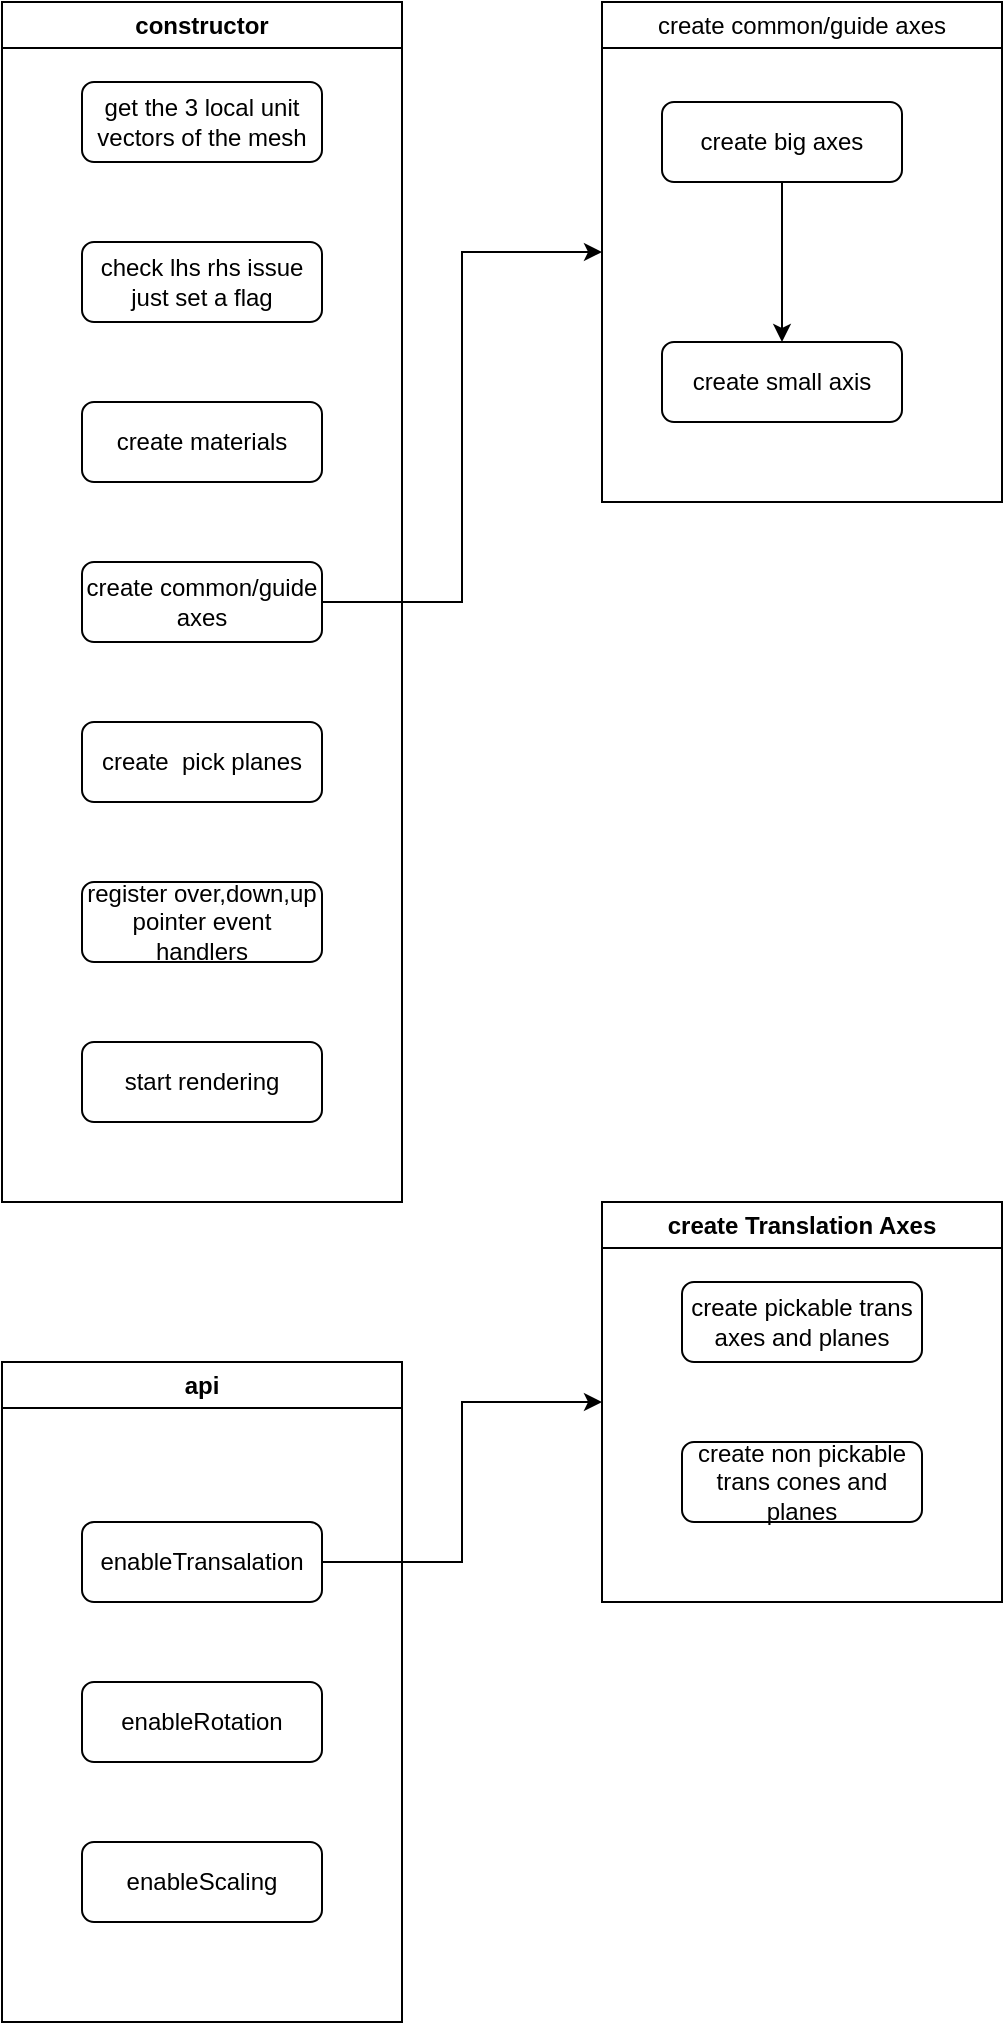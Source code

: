 <mxfile version="20.8.3" type="device"><diagram id="C5RBs43oDa-KdzZeNtuy" name="Page-1"><mxGraphModel dx="1232" dy="1114" grid="1" gridSize="10" guides="1" tooltips="1" connect="1" arrows="1" fold="1" page="1" pageScale="1" pageWidth="827" pageHeight="1169" math="0" shadow="0"><root><mxCell id="WIyWlLk6GJQsqaUBKTNV-0"/><mxCell id="WIyWlLk6GJQsqaUBKTNV-1" parent="WIyWlLk6GJQsqaUBKTNV-0"/><mxCell id="WIyWlLk6GJQsqaUBKTNV-3" value="get the 3 local unit vectors of the mesh" style="rounded=1;whiteSpace=wrap;html=1;fontSize=12;glass=0;strokeWidth=1;shadow=0;" parent="WIyWlLk6GJQsqaUBKTNV-1" vertex="1"><mxGeometry x="160" y="80" width="120" height="40" as="geometry"/></mxCell><mxCell id="Q58g0yEyhoz-61A2swV4-15" style="edgeStyle=orthogonalEdgeStyle;rounded=0;orthogonalLoop=1;jettySize=auto;html=1;entryX=0;entryY=0.5;entryDx=0;entryDy=0;" edge="1" parent="WIyWlLk6GJQsqaUBKTNV-1" source="Q58g0yEyhoz-61A2swV4-1" target="Q58g0yEyhoz-61A2swV4-14"><mxGeometry relative="1" as="geometry"/></mxCell><mxCell id="Q58g0yEyhoz-61A2swV4-13" value="constructor" style="swimlane;whiteSpace=wrap;html=1;" vertex="1" parent="WIyWlLk6GJQsqaUBKTNV-1"><mxGeometry x="120" y="40" width="200" height="600" as="geometry"/></mxCell><mxCell id="Q58g0yEyhoz-61A2swV4-2" value="create&amp;nbsp; pick planes" style="rounded=1;whiteSpace=wrap;html=1;fontSize=12;glass=0;strokeWidth=1;shadow=0;" vertex="1" parent="Q58g0yEyhoz-61A2swV4-13"><mxGeometry x="40" y="360" width="120" height="40" as="geometry"/></mxCell><mxCell id="Q58g0yEyhoz-61A2swV4-3" value="register over,down,up pointer event handlers" style="rounded=1;whiteSpace=wrap;html=1;fontSize=12;glass=0;strokeWidth=1;shadow=0;" vertex="1" parent="Q58g0yEyhoz-61A2swV4-13"><mxGeometry x="40" y="440" width="120" height="40" as="geometry"/></mxCell><mxCell id="Q58g0yEyhoz-61A2swV4-4" value="start rendering" style="rounded=1;whiteSpace=wrap;html=1;fontSize=12;glass=0;strokeWidth=1;shadow=0;" vertex="1" parent="Q58g0yEyhoz-61A2swV4-13"><mxGeometry x="40" y="520" width="120" height="40" as="geometry"/></mxCell><mxCell id="Q58g0yEyhoz-61A2swV4-0" value="create materials" style="rounded=1;whiteSpace=wrap;html=1;fontSize=12;glass=0;strokeWidth=1;shadow=0;" vertex="1" parent="Q58g0yEyhoz-61A2swV4-13"><mxGeometry x="40" y="200" width="120" height="40" as="geometry"/></mxCell><mxCell id="WIyWlLk6GJQsqaUBKTNV-7" value="check lhs rhs issue&lt;br&gt;just set a flag" style="rounded=1;whiteSpace=wrap;html=1;fontSize=12;glass=0;strokeWidth=1;shadow=0;" parent="Q58g0yEyhoz-61A2swV4-13" vertex="1"><mxGeometry x="40" y="120" width="120" height="40" as="geometry"/></mxCell><mxCell id="Q58g0yEyhoz-61A2swV4-1" value="create common/guide axes" style="rounded=1;whiteSpace=wrap;html=1;fontSize=12;glass=0;strokeWidth=1;shadow=0;" vertex="1" parent="Q58g0yEyhoz-61A2swV4-13"><mxGeometry x="40" y="280" width="120" height="40" as="geometry"/></mxCell><mxCell id="Q58g0yEyhoz-61A2swV4-14" value="&lt;span style=&quot;font-weight: 400;&quot;&gt;create common/guide axes&lt;/span&gt;" style="swimlane;whiteSpace=wrap;html=1;" vertex="1" parent="WIyWlLk6GJQsqaUBKTNV-1"><mxGeometry x="420" y="40" width="200" height="250" as="geometry"/></mxCell><mxCell id="Q58g0yEyhoz-61A2swV4-6" value="create big axes" style="rounded=1;whiteSpace=wrap;html=1;fontSize=12;glass=0;strokeWidth=1;shadow=0;" vertex="1" parent="Q58g0yEyhoz-61A2swV4-14"><mxGeometry x="30" y="50" width="120" height="40" as="geometry"/></mxCell><mxCell id="Q58g0yEyhoz-61A2swV4-7" value="create small axis" style="rounded=1;whiteSpace=wrap;html=1;fontSize=12;glass=0;strokeWidth=1;shadow=0;" vertex="1" parent="Q58g0yEyhoz-61A2swV4-14"><mxGeometry x="30" y="170" width="120" height="40" as="geometry"/></mxCell><mxCell id="Q58g0yEyhoz-61A2swV4-11" style="edgeStyle=orthogonalEdgeStyle;rounded=0;orthogonalLoop=1;jettySize=auto;html=1;entryX=0.5;entryY=0;entryDx=0;entryDy=0;" edge="1" parent="Q58g0yEyhoz-61A2swV4-14" source="Q58g0yEyhoz-61A2swV4-6" target="Q58g0yEyhoz-61A2swV4-7"><mxGeometry relative="1" as="geometry"/></mxCell><mxCell id="Q58g0yEyhoz-61A2swV4-16" value="api" style="swimlane;whiteSpace=wrap;html=1;" vertex="1" parent="WIyWlLk6GJQsqaUBKTNV-1"><mxGeometry x="120" y="720" width="200" height="330" as="geometry"/></mxCell><mxCell id="Q58g0yEyhoz-61A2swV4-17" value="enableTransalation" style="rounded=1;whiteSpace=wrap;html=1;fontSize=12;glass=0;strokeWidth=1;shadow=0;" vertex="1" parent="Q58g0yEyhoz-61A2swV4-16"><mxGeometry x="40" y="80" width="120" height="40" as="geometry"/></mxCell><mxCell id="Q58g0yEyhoz-61A2swV4-18" value="enableRotation" style="rounded=1;whiteSpace=wrap;html=1;fontSize=12;glass=0;strokeWidth=1;shadow=0;" vertex="1" parent="Q58g0yEyhoz-61A2swV4-16"><mxGeometry x="40" y="160" width="120" height="40" as="geometry"/></mxCell><mxCell id="Q58g0yEyhoz-61A2swV4-19" value="enableScaling" style="rounded=1;whiteSpace=wrap;html=1;fontSize=12;glass=0;strokeWidth=1;shadow=0;" vertex="1" parent="Q58g0yEyhoz-61A2swV4-16"><mxGeometry x="40" y="240" width="120" height="40" as="geometry"/></mxCell><mxCell id="Q58g0yEyhoz-61A2swV4-20" value="create Translation Axes" style="swimlane;whiteSpace=wrap;html=1;" vertex="1" parent="WIyWlLk6GJQsqaUBKTNV-1"><mxGeometry x="420" y="640" width="200" height="200" as="geometry"/></mxCell><mxCell id="Q58g0yEyhoz-61A2swV4-21" value="create pickable trans axes and planes" style="rounded=1;whiteSpace=wrap;html=1;fontSize=12;glass=0;strokeWidth=1;shadow=0;" vertex="1" parent="Q58g0yEyhoz-61A2swV4-20"><mxGeometry x="40" y="40" width="120" height="40" as="geometry"/></mxCell><mxCell id="Q58g0yEyhoz-61A2swV4-23" value="create non pickable trans cones and planes" style="rounded=1;whiteSpace=wrap;html=1;fontSize=12;glass=0;strokeWidth=1;shadow=0;" vertex="1" parent="Q58g0yEyhoz-61A2swV4-20"><mxGeometry x="40" y="120" width="120" height="40" as="geometry"/></mxCell><mxCell id="Q58g0yEyhoz-61A2swV4-24" style="edgeStyle=orthogonalEdgeStyle;rounded=0;orthogonalLoop=1;jettySize=auto;html=1;entryX=0;entryY=0.5;entryDx=0;entryDy=0;" edge="1" parent="WIyWlLk6GJQsqaUBKTNV-1" source="Q58g0yEyhoz-61A2swV4-17" target="Q58g0yEyhoz-61A2swV4-20"><mxGeometry relative="1" as="geometry"/></mxCell></root></mxGraphModel></diagram></mxfile>